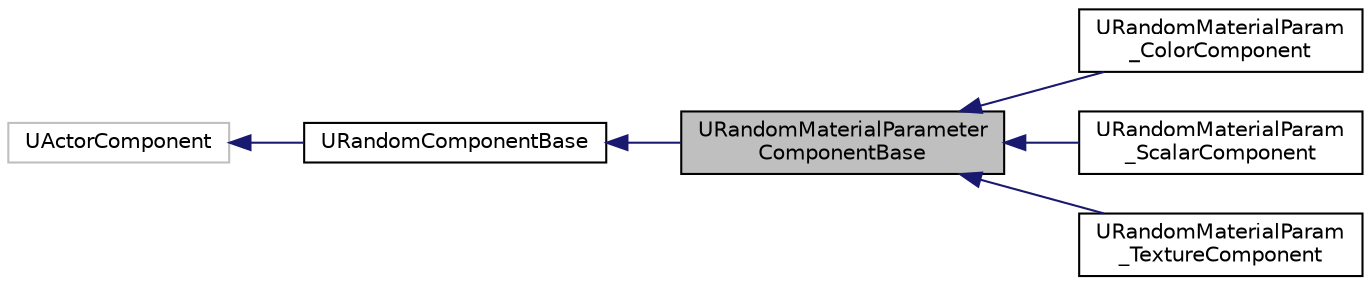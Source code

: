 digraph "URandomMaterialParameterComponentBase"
{
  edge [fontname="Helvetica",fontsize="10",labelfontname="Helvetica",labelfontsize="10"];
  node [fontname="Helvetica",fontsize="10",shape=record];
  rankdir="LR";
  Node1 [label="URandomMaterialParameter\lComponentBase",height=0.2,width=0.4,color="black", fillcolor="grey75", style="filled", fontcolor="black"];
  Node2 -> Node1 [dir="back",color="midnightblue",fontsize="10",style="solid",fontname="Helvetica"];
  Node2 [label="URandomComponentBase",height=0.2,width=0.4,color="black", fillcolor="white", style="filled",URL="$class_u_random_component_base.html"];
  Node3 -> Node2 [dir="back",color="midnightblue",fontsize="10",style="solid",fontname="Helvetica"];
  Node3 [label="UActorComponent",height=0.2,width=0.4,color="grey75", fillcolor="white", style="filled"];
  Node1 -> Node4 [dir="back",color="midnightblue",fontsize="10",style="solid",fontname="Helvetica"];
  Node4 [label="URandomMaterialParam\l_ColorComponent",height=0.2,width=0.4,color="black", fillcolor="white", style="filled",URL="$class_u_random_material_param___color_component.html"];
  Node1 -> Node5 [dir="back",color="midnightblue",fontsize="10",style="solid",fontname="Helvetica"];
  Node5 [label="URandomMaterialParam\l_ScalarComponent",height=0.2,width=0.4,color="black", fillcolor="white", style="filled",URL="$class_u_random_material_param___scalar_component.html"];
  Node1 -> Node6 [dir="back",color="midnightblue",fontsize="10",style="solid",fontname="Helvetica"];
  Node6 [label="URandomMaterialParam\l_TextureComponent",height=0.2,width=0.4,color="black", fillcolor="white", style="filled",URL="$class_u_random_material_param___texture_component.html"];
}
